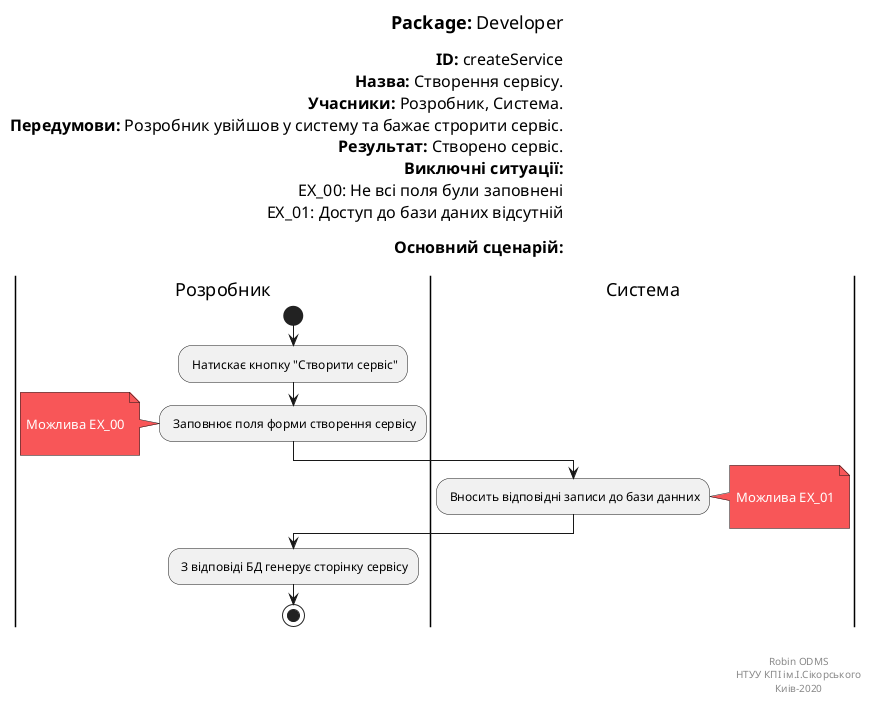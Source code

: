 @startuml
skinparam ArchimateBackgroundColor #ffffff
skinparam	shadowing false
skinparam Note {
	BackgroundColor #f85658
	FontColor #ffffff
}

left header
<font color=000 size=18><b>Package:</b> Developer

<font color=000 size=16><b>ID:</b> createService
<font color=000 size=16><b>Назва:</b> Створення сервісу.
<font color=000 size=16><b>Учасники:</b> Розробник, Система.
<font color=000 size=16><b>Передумови:</b> Розробник увійшов у систему та бажає строрити сервіс.
<font color=000 size=16><b>Результат:</b> Створено сервіс.
<font color=000 size=16><b>Виключні ситуації:</b>
<font color=000 size=16> EX_00: Не всі поля були заповнені
<font color=000 size=16> EX_01: Доступ до бази даних відсутній

<font color=000 size=16><b>Основний сценарій:</b>

end header

|Розробник|
start
: Натискає кнопку "Створити сервіс";

: Заповнює поля форми створення сервісу;
note left

	Можлива EX_00

end note

|Система|

: Вносить відповідні записи до бази данних;

note right

	Можлива EX_01

end note

|Розробник|

: З відповіді БД генерує сторінку сервісу;

stop;

right footer


Robin ODMS
НТУУ КПІ ім.І.Сікорського
Киів-2020
end footer
@enduml